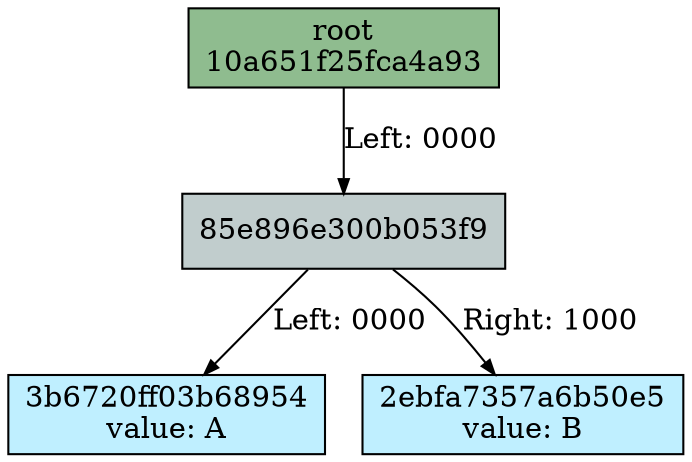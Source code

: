 Digraph merkletree {

h10a651f25fca4a93 -> h85e896e300b053f9 [arrowsize=0.7 label="Left: 0000" nojustify=true ];
h85e896e300b053f9 -> h3b6720ff03b68954 [arrowsize=0.7 label="Left: 0000" nojustify=true ];
h85e896e300b053f9 -> h2ebfa7357a6b50e5 [arrowsize=0.7 label="Right: 1000" nojustify=true ];

Subgraph depth_0 {
rank=same

h10a651f25fca4a93 [fillcolor=darkseagreen label="root\n10a651f25fca4a93" ordering=out shape=box style=filled ];
}


Subgraph depth_4 {
rank=same

h85e896e300b053f9 [fillcolor=azure3 label="85e896e300b053f9" ordering=out shape=box style=filled ];
}


Subgraph depth_256 {
rank=same

h3b6720ff03b68954 [fillcolor=lightblue1 label="3b6720ff03b68954\nvalue: A" ordering=out shape=box style=filled ];
h2ebfa7357a6b50e5 [fillcolor=lightblue1 label="2ebfa7357a6b50e5\nvalue: B" ordering=out shape=box style=filled ];
}

}
